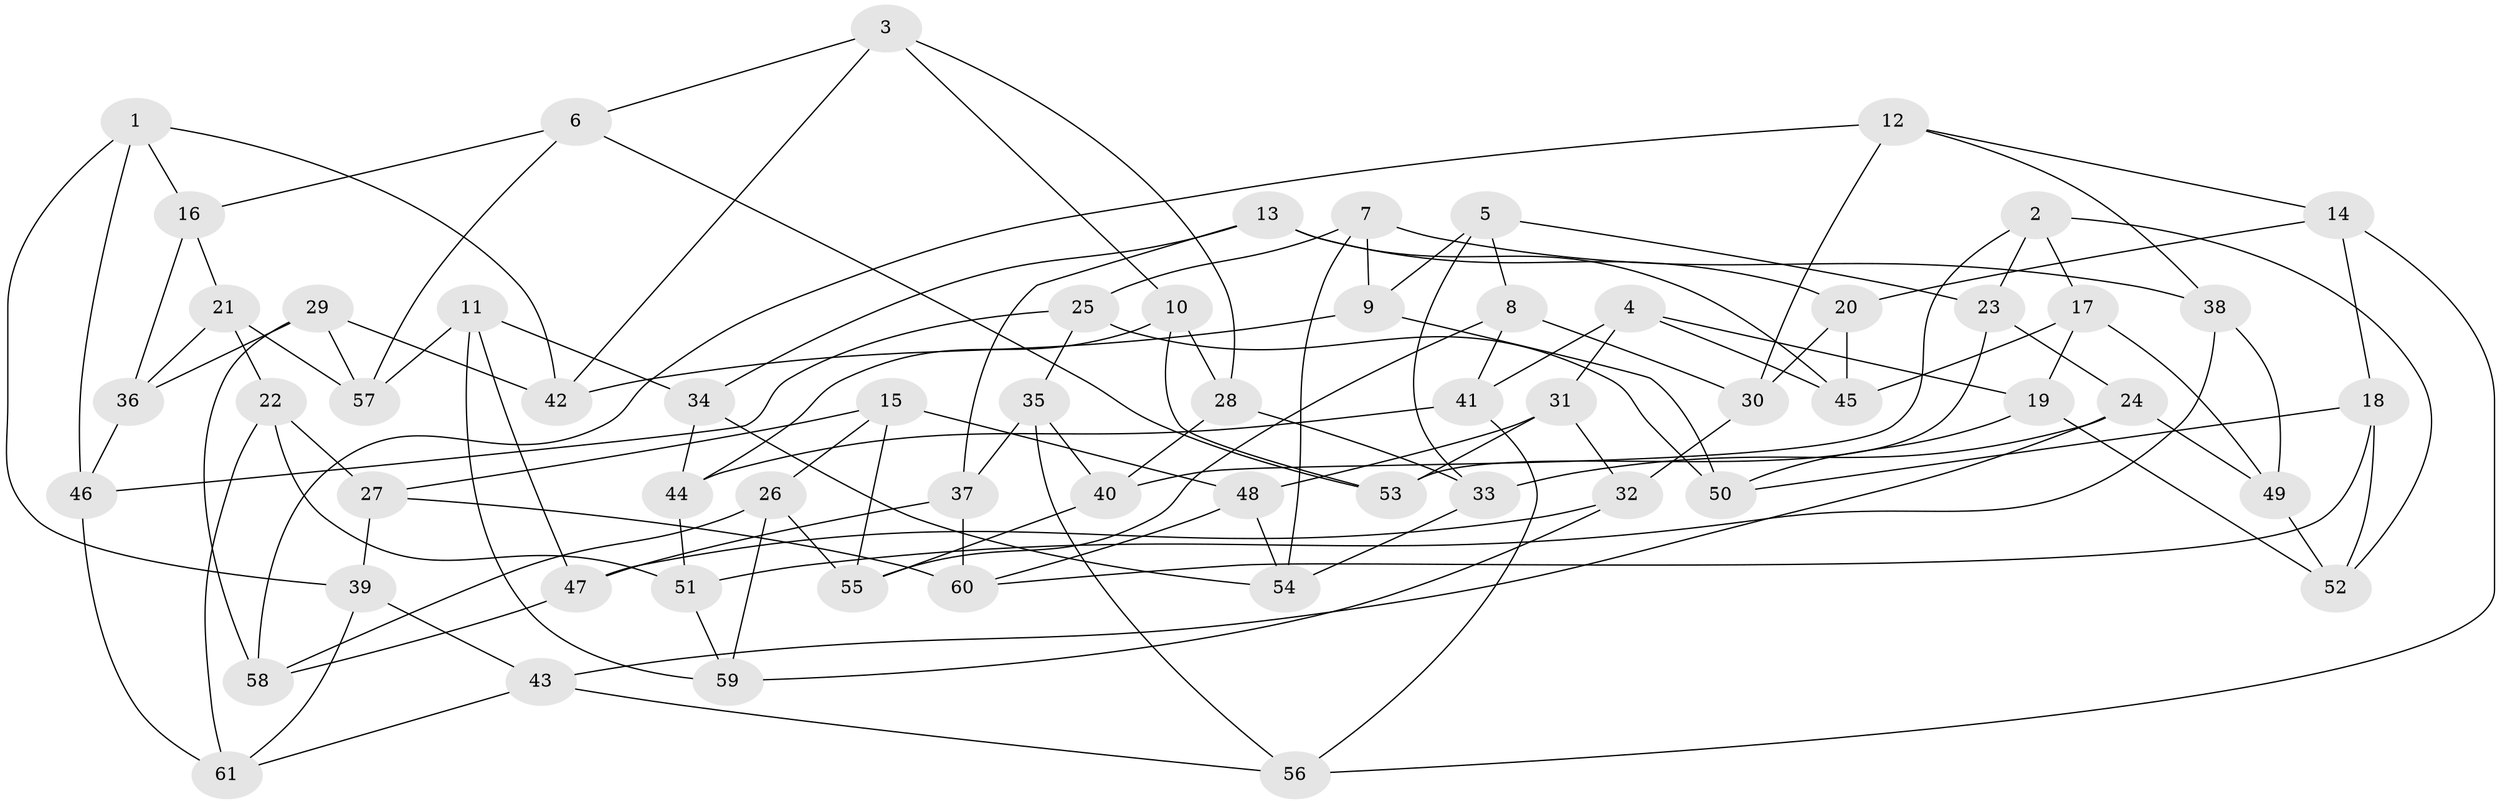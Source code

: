 // coarse degree distribution, {4: 0.4, 8: 0.12, 9: 0.04, 7: 0.04, 3: 0.12, 11: 0.04, 10: 0.04, 5: 0.08, 2: 0.08, 6: 0.04}
// Generated by graph-tools (version 1.1) at 2025/53/03/04/25 22:53:30]
// undirected, 61 vertices, 122 edges
graph export_dot {
  node [color=gray90,style=filled];
  1;
  2;
  3;
  4;
  5;
  6;
  7;
  8;
  9;
  10;
  11;
  12;
  13;
  14;
  15;
  16;
  17;
  18;
  19;
  20;
  21;
  22;
  23;
  24;
  25;
  26;
  27;
  28;
  29;
  30;
  31;
  32;
  33;
  34;
  35;
  36;
  37;
  38;
  39;
  40;
  41;
  42;
  43;
  44;
  45;
  46;
  47;
  48;
  49;
  50;
  51;
  52;
  53;
  54;
  55;
  56;
  57;
  58;
  59;
  60;
  61;
  1 -- 16;
  1 -- 46;
  1 -- 39;
  1 -- 42;
  2 -- 52;
  2 -- 40;
  2 -- 23;
  2 -- 17;
  3 -- 28;
  3 -- 10;
  3 -- 42;
  3 -- 6;
  4 -- 45;
  4 -- 19;
  4 -- 41;
  4 -- 31;
  5 -- 23;
  5 -- 9;
  5 -- 8;
  5 -- 33;
  6 -- 16;
  6 -- 57;
  6 -- 53;
  7 -- 25;
  7 -- 54;
  7 -- 38;
  7 -- 9;
  8 -- 30;
  8 -- 55;
  8 -- 41;
  9 -- 42;
  9 -- 50;
  10 -- 53;
  10 -- 28;
  10 -- 44;
  11 -- 34;
  11 -- 47;
  11 -- 57;
  11 -- 59;
  12 -- 58;
  12 -- 38;
  12 -- 14;
  12 -- 30;
  13 -- 34;
  13 -- 20;
  13 -- 45;
  13 -- 37;
  14 -- 20;
  14 -- 18;
  14 -- 56;
  15 -- 27;
  15 -- 55;
  15 -- 48;
  15 -- 26;
  16 -- 36;
  16 -- 21;
  17 -- 19;
  17 -- 45;
  17 -- 49;
  18 -- 52;
  18 -- 60;
  18 -- 50;
  19 -- 52;
  19 -- 50;
  20 -- 30;
  20 -- 45;
  21 -- 36;
  21 -- 22;
  21 -- 57;
  22 -- 61;
  22 -- 27;
  22 -- 51;
  23 -- 53;
  23 -- 24;
  24 -- 49;
  24 -- 43;
  24 -- 33;
  25 -- 50;
  25 -- 35;
  25 -- 46;
  26 -- 55;
  26 -- 58;
  26 -- 59;
  27 -- 60;
  27 -- 39;
  28 -- 40;
  28 -- 33;
  29 -- 36;
  29 -- 42;
  29 -- 58;
  29 -- 57;
  30 -- 32;
  31 -- 53;
  31 -- 48;
  31 -- 32;
  32 -- 47;
  32 -- 59;
  33 -- 54;
  34 -- 44;
  34 -- 54;
  35 -- 40;
  35 -- 56;
  35 -- 37;
  36 -- 46;
  37 -- 47;
  37 -- 60;
  38 -- 51;
  38 -- 49;
  39 -- 43;
  39 -- 61;
  40 -- 55;
  41 -- 56;
  41 -- 44;
  43 -- 56;
  43 -- 61;
  44 -- 51;
  46 -- 61;
  47 -- 58;
  48 -- 60;
  48 -- 54;
  49 -- 52;
  51 -- 59;
}
